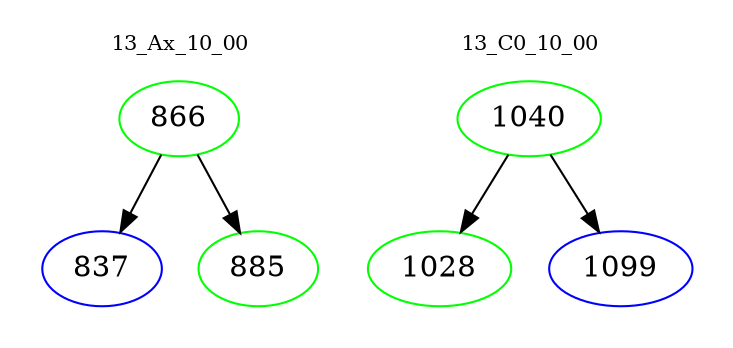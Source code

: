digraph{
subgraph cluster_0 {
color = white
label = "13_Ax_10_00";
fontsize=10;
T0_866 [label="866", color="green"]
T0_866 -> T0_837 [color="black"]
T0_837 [label="837", color="blue"]
T0_866 -> T0_885 [color="black"]
T0_885 [label="885", color="green"]
}
subgraph cluster_1 {
color = white
label = "13_C0_10_00";
fontsize=10;
T1_1040 [label="1040", color="green"]
T1_1040 -> T1_1028 [color="black"]
T1_1028 [label="1028", color="green"]
T1_1040 -> T1_1099 [color="black"]
T1_1099 [label="1099", color="blue"]
}
}
